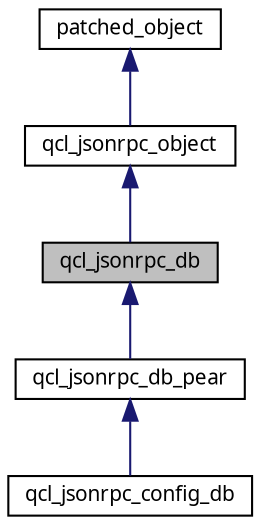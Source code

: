 digraph G
{
  edge [fontname="FreeSans.ttf",fontsize=10,labelfontname="FreeSans.ttf",labelfontsize=10];
  node [fontname="FreeSans.ttf",fontsize=10,shape=record];
  Node1 [label="qcl_jsonrpc_db",height=0.2,width=0.4,color="black", fillcolor="grey75", style="filled" fontcolor="black"];
  Node2 -> Node1 [dir=back,color="midnightblue",fontsize=10,style="solid",fontname="FreeSans.ttf"];
  Node2 [label="qcl_jsonrpc_object",height=0.2,width=0.4,color="black", fillcolor="white", style="filled",URL="$classqcl__jsonrpc__object.html"];
  Node3 -> Node2 [dir=back,color="midnightblue",fontsize=10,style="solid",fontname="FreeSans.ttf"];
  Node3 [label="patched_object",height=0.2,width=0.4,color="black", fillcolor="white", style="filled",URL="$classpatched__object.html"];
  Node1 -> Node4 [dir=back,color="midnightblue",fontsize=10,style="solid",fontname="FreeSans.ttf"];
  Node4 [label="qcl_jsonrpc_db_pear",height=0.2,width=0.4,color="black", fillcolor="white", style="filled",URL="$classqcl__jsonrpc__db__pear.html"];
  Node4 -> Node5 [dir=back,color="midnightblue",fontsize=10,style="solid",fontname="FreeSans.ttf"];
  Node5 [label="qcl_jsonrpc_config_db",height=0.2,width=0.4,color="black", fillcolor="white", style="filled",URL="$classqcl__jsonrpc__config__db.html"];
}
